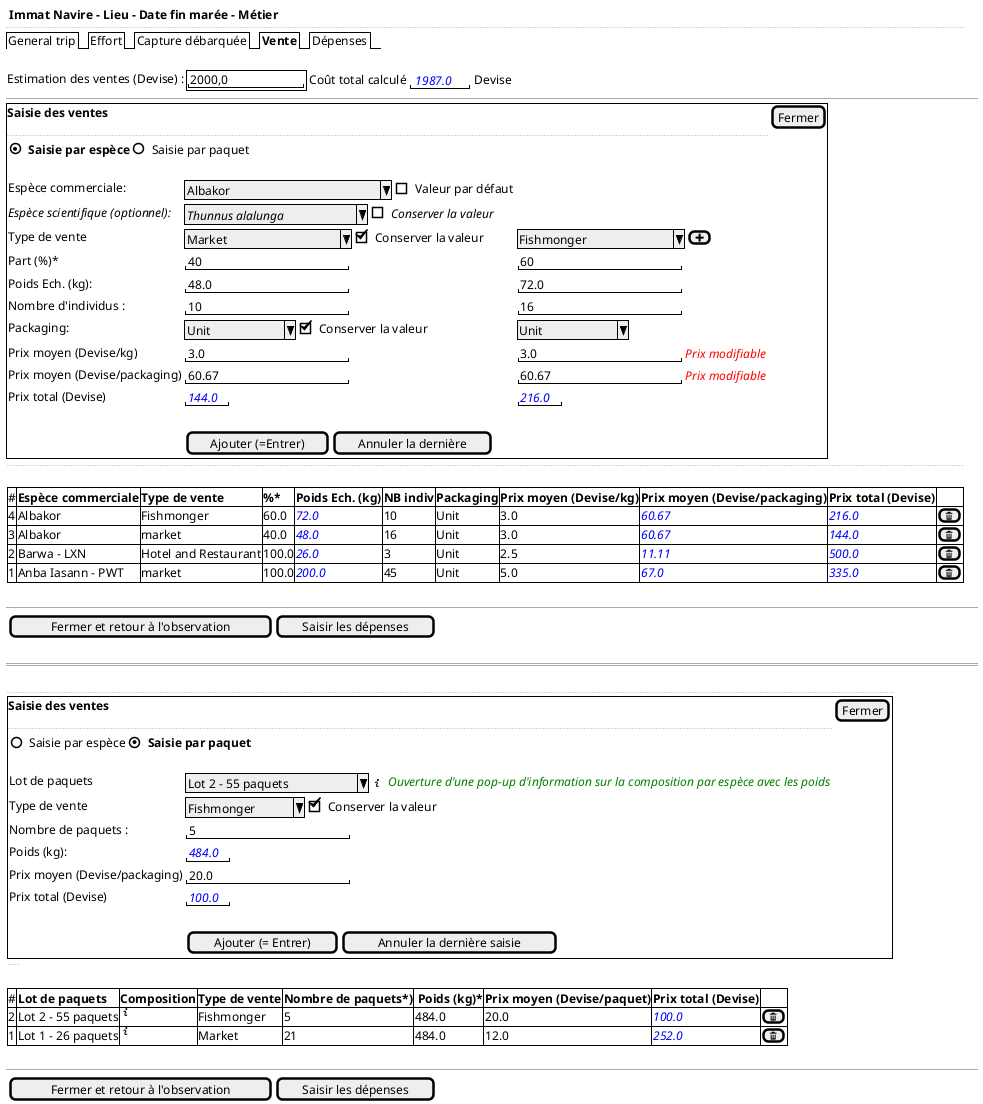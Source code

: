 @startsalt
{
  <b> Immat Navire - Lieu - Date fin marée - Métier
  ..
  {/ General trip | Effort | Capture débarquée | <b>Vente | Dépenses }
  .
  {Estimation des ventes (Devise) : {+"   2000,0     " } | {Coût total calculé  {"<color:blue><i> 1987.0"} Devise }}
  -- | --
  {+
    <b>Saisie des ventes | [Fermer]
    ..
    {(X) <b>Saisie par espèce | () Saisie par paquet }
    {
        .
        Espèce commerciale:                   | { ^Albakor                 ^ | [] Valeur par défaut }
        <i>Espèce scientifique (optionnel):   | { ^<i>Thunnus alalunga     ^ | [] <i>Conserver la valeur }
        Type de vente                   | { ^Market             ^ | [X] Conserver la valeur } | { ^Fishmonger         ^ | [<&plus>]}
        Part (%)*                       | { "  40                " }                          | { "  60                "}
        Poids Ech. (kg):                | { "     48.0           " }                          | { "     72.0           "}
        Nombre d'individus :            | { "      10            " }                          | { "      16            "}
        Packaging:                      | { ^Unit        ^ | [X] Conserver la valeur }           | { ^Unit        ^ }
        Prix moyen (Devise/kg)          | { "               3.0  "  }                         | { "3.0                 " | <color:red><i>Prix modifiable }
        Prix moyen (Devise/packaging)   | { "               60.67"  }                         | { "60.67               " | <color:red><i>Prix modifiable }
        Prix total (Devise)             | { "<color:blue><i>144.0"  }                         | { "<color:blue><i>216.0"  }
        .
        . |  {[Ajouter (=Entrer)] | [Annuler la dernière]}
    }
  }
    {
  ..
  .
      {#
          # | <b>Espèce commerciale | <b>Type de vente     | <b>%* | <b>Poids Ech. (kg)     | <b>NB indiv    | <b>Packaging | <b>Prix moyen (Devise/kg) | <b>Prix moyen (Devise/packaging)  | <b>Prix total (Devise) | .
          4 | Albakor               | Fishmonger           |  60.0 | <color:blue><i>72.0    | 10             | Unit         | 3.0                       | <color:blue><i>60.67              | <color:blue><i>216.0   | [<&trash>]
          3 | Albakor               | market               |  40.0 | <color:blue><i>48.0    | 16             | Unit         | 3.0                       | <color:blue><i>60.67              | <color:blue><i>144.0   | [<&trash>]
          2 | Barwa - LXN           | Hotel and Restaurant | 100.0 | <color:blue><i>26.0    | 3              | Unit         | 2.5                       | <color:blue><i>11.11              | <color:blue><i>500.0   | [<&trash>]
          1 | Anba Iasann - PWT     | market               | 100.0 | <color:blue><i>200.0   | 45             | Unit         | 5.0                       | <color:blue><i>67.0               | <color:blue><i>335.0   | [<&trash>]
      }
    }
    .
    -- | --
    {{[Fermer et retour à l'observation] | [Saisir les dépenses]}}
  .
  == | ==
  .
  {
  ..
  {+
    <b>Saisie des ventes | [Fermer]
    ..
    {() Saisie par espèce | (X) <b>Saisie par paquet }
    {
        .
        Lot de paquets          | { ^ Lot 2 - 55 paquets  ^ | <&info> <color:green><i> Ouverture d'une pop-up d'information sur la composition par espèce avec les poids }
        Type de vente           | { ^Fishmonger   ^ | [X] Conserver la valeur }
        Nombre de paquets :     | { "          5         "  }
        Poids (kg):             | { "<color:blue><i>484.0"  }
        Prix moyen (Devise/packaging)   | { "         20.0       "  }
        Prix total (Devise)             | { "<color:blue><i>100.0"  }
        .
        . |  {[Ajouter (= Entrer)] | [Annuler la dernière saisie]}
    }
  }
    {
  ..
  .
}
      {#
          # | <b>Lot de paquets  | <b>Composition   | <b>Type de vente | <b>Nombre de paquets*) | <b> Poids (kg)* | <b>Prix moyen (Devise/paquet) | <b>Prix total (Devise) | .
          2 | Lot 2 - 55 paquets | <&info>          | Fishmonger       | 5                      | 484.0           | 20.0                          | <color:blue><i>100.0   | [<&trash>]
          1 | Lot 1 - 26 paquets | <&info>          | Market           | 21                     | 484.0           | 12.0                          | <color:blue><i>252.0   | [<&trash>]
      }
  }
  .
  -- | --
  {{[Fermer et retour à l'observation] | [Saisir les dépenses]}}
}
@endsalt
